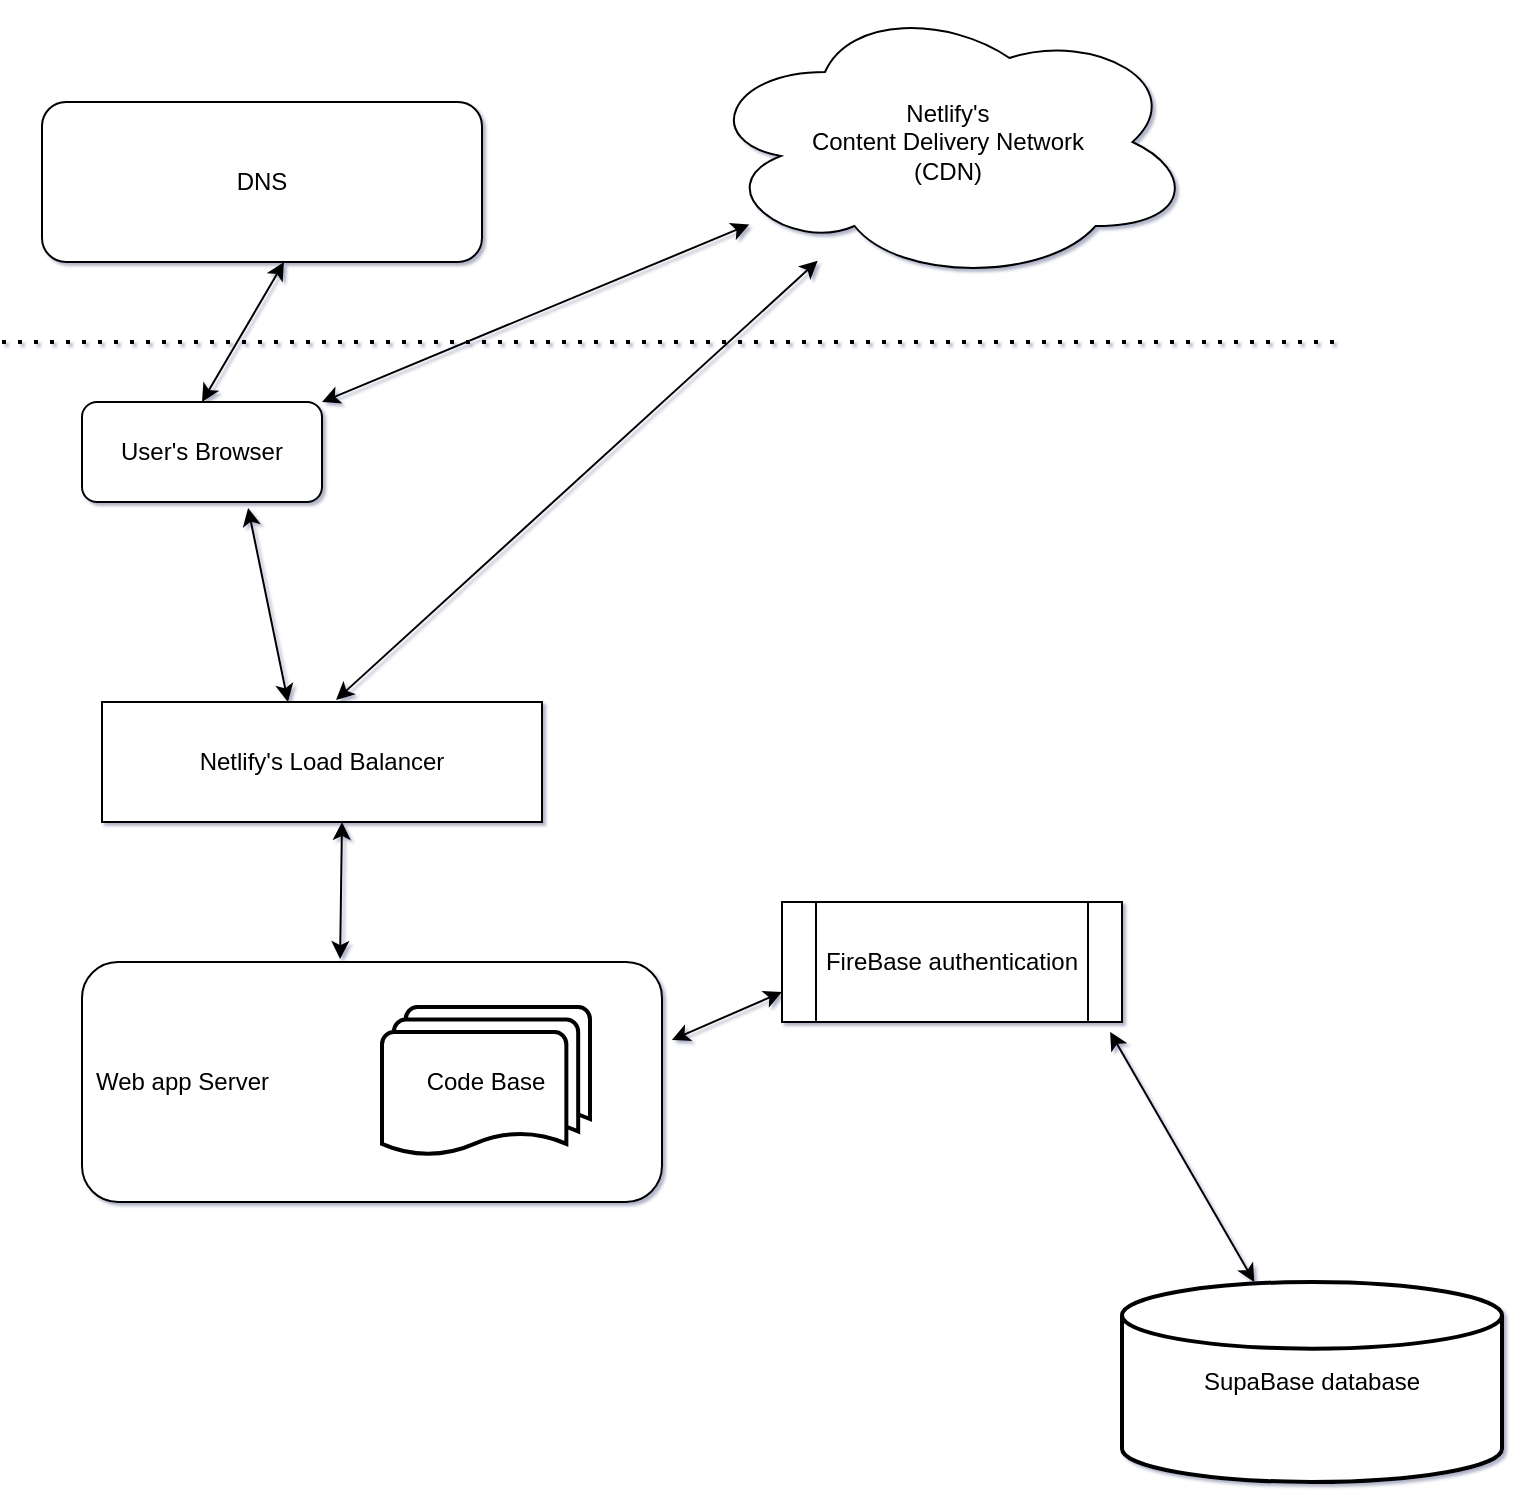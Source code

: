 <mxfile version="20.2.8" type="github"><diagram id="C5RBs43oDa-KdzZeNtuy" name="Page-1"><mxGraphModel dx="1609" dy="444" grid="1" gridSize="10" guides="1" tooltips="1" connect="1" arrows="1" fold="1" page="1" pageScale="1" pageWidth="827" pageHeight="1169" background="none" math="0" shadow="1"><root><mxCell id="WIyWlLk6GJQsqaUBKTNV-0"/><mxCell id="WIyWlLk6GJQsqaUBKTNV-1" parent="WIyWlLk6GJQsqaUBKTNV-0"/><mxCell id="jinOQmsPLog2vJnz8HPh-0" value="User's Browser" style="rounded=1;whiteSpace=wrap;html=1;" vertex="1" parent="WIyWlLk6GJQsqaUBKTNV-1"><mxGeometry x="40" y="250" width="120" height="50" as="geometry"/></mxCell><mxCell id="jinOQmsPLog2vJnz8HPh-2" value="DNS" style="rounded=1;whiteSpace=wrap;html=1;" vertex="1" parent="WIyWlLk6GJQsqaUBKTNV-1"><mxGeometry x="20" y="100" width="220" height="80" as="geometry"/></mxCell><mxCell id="jinOQmsPLog2vJnz8HPh-6" value="Netlify's &lt;br&gt;Content Delivery Network&lt;br&gt;(CDN)" style="ellipse;shape=cloud;whiteSpace=wrap;html=1;" vertex="1" parent="WIyWlLk6GJQsqaUBKTNV-1"><mxGeometry x="350" y="50" width="246" height="140" as="geometry"/></mxCell><mxCell id="jinOQmsPLog2vJnz8HPh-7" value="" style="endArrow=classic;startArrow=classic;html=1;rounded=0;exitX=1;exitY=0;exitDx=0;exitDy=0;" edge="1" parent="WIyWlLk6GJQsqaUBKTNV-1" source="jinOQmsPLog2vJnz8HPh-0" target="jinOQmsPLog2vJnz8HPh-6"><mxGeometry width="50" height="50" relative="1" as="geometry"><mxPoint x="370" y="240" as="sourcePoint"/><mxPoint x="410" y="190" as="targetPoint"/></mxGeometry></mxCell><mxCell id="jinOQmsPLog2vJnz8HPh-8" value="Netlify's Load Balancer" style="rounded=0;whiteSpace=wrap;html=1;" vertex="1" parent="WIyWlLk6GJQsqaUBKTNV-1"><mxGeometry x="50" y="400" width="220" height="60" as="geometry"/></mxCell><mxCell id="jinOQmsPLog2vJnz8HPh-13" value="" style="endArrow=classic;startArrow=classic;html=1;rounded=0;entryX=0.692;entryY=1.06;entryDx=0;entryDy=0;entryPerimeter=0;" edge="1" parent="WIyWlLk6GJQsqaUBKTNV-1" target="jinOQmsPLog2vJnz8HPh-0"><mxGeometry width="50" height="50" relative="1" as="geometry"><mxPoint x="143" y="400" as="sourcePoint"/><mxPoint x="130" y="340" as="targetPoint"/><Array as="points"/></mxGeometry></mxCell><mxCell id="jinOQmsPLog2vJnz8HPh-15" value="" style="endArrow=classic;startArrow=classic;html=1;rounded=0;exitX=0.532;exitY=-0.017;exitDx=0;exitDy=0;exitPerimeter=0;" edge="1" parent="WIyWlLk6GJQsqaUBKTNV-1" source="jinOQmsPLog2vJnz8HPh-8" target="jinOQmsPLog2vJnz8HPh-6"><mxGeometry width="50" height="50" relative="1" as="geometry"><mxPoint x="370" y="420" as="sourcePoint"/><mxPoint x="420" y="370" as="targetPoint"/></mxGeometry></mxCell><mxCell id="jinOQmsPLog2vJnz8HPh-16" value="Web app Server&amp;nbsp;" style="rounded=1;whiteSpace=wrap;html=1;align=left;spacingLeft=5;" vertex="1" parent="WIyWlLk6GJQsqaUBKTNV-1"><mxGeometry x="40" y="530" width="290" height="120" as="geometry"/></mxCell><mxCell id="jinOQmsPLog2vJnz8HPh-18" value="Code Base" style="strokeWidth=2;html=1;shape=mxgraph.flowchart.multi-document;whiteSpace=wrap;" vertex="1" parent="WIyWlLk6GJQsqaUBKTNV-1"><mxGeometry x="190" y="552.5" width="104" height="75" as="geometry"/></mxCell><mxCell id="jinOQmsPLog2vJnz8HPh-19" value="SupaBase database" style="strokeWidth=2;html=1;shape=mxgraph.flowchart.database;whiteSpace=wrap;" vertex="1" parent="WIyWlLk6GJQsqaUBKTNV-1"><mxGeometry x="560" y="690" width="190" height="100" as="geometry"/></mxCell><mxCell id="jinOQmsPLog2vJnz8HPh-20" value="" style="endArrow=classic;startArrow=classic;html=1;rounded=0;exitX=0.965;exitY=1.083;exitDx=0;exitDy=0;exitPerimeter=0;" edge="1" parent="WIyWlLk6GJQsqaUBKTNV-1" source="jinOQmsPLog2vJnz8HPh-21" target="jinOQmsPLog2vJnz8HPh-19"><mxGeometry width="50" height="50" relative="1" as="geometry"><mxPoint x="560" y="590" as="sourcePoint"/><mxPoint x="610" y="540" as="targetPoint"/><Array as="points"/></mxGeometry></mxCell><mxCell id="jinOQmsPLog2vJnz8HPh-21" value="FireBase authentication" style="shape=process;whiteSpace=wrap;html=1;backgroundOutline=1;" vertex="1" parent="WIyWlLk6GJQsqaUBKTNV-1"><mxGeometry x="390" y="500" width="170" height="60" as="geometry"/></mxCell><mxCell id="jinOQmsPLog2vJnz8HPh-22" value="" style="endArrow=classic;startArrow=classic;html=1;rounded=0;exitX=1.017;exitY=0.325;exitDx=0;exitDy=0;entryX=0;entryY=0.75;entryDx=0;entryDy=0;exitPerimeter=0;" edge="1" parent="WIyWlLk6GJQsqaUBKTNV-1" source="jinOQmsPLog2vJnz8HPh-16" target="jinOQmsPLog2vJnz8HPh-21"><mxGeometry width="50" height="50" relative="1" as="geometry"><mxPoint x="370" y="660" as="sourcePoint"/><mxPoint x="420" y="610" as="targetPoint"/></mxGeometry></mxCell><mxCell id="jinOQmsPLog2vJnz8HPh-23" value="" style="endArrow=classic;startArrow=classic;html=1;rounded=0;exitX=0.445;exitY=-0.012;exitDx=0;exitDy=0;exitPerimeter=0;" edge="1" parent="WIyWlLk6GJQsqaUBKTNV-1" source="jinOQmsPLog2vJnz8HPh-16"><mxGeometry width="50" height="50" relative="1" as="geometry"><mxPoint x="360" y="600" as="sourcePoint"/><mxPoint x="170" y="460" as="targetPoint"/></mxGeometry></mxCell><mxCell id="jinOQmsPLog2vJnz8HPh-24" value="" style="endArrow=none;dashed=1;html=1;dashPattern=1 3;strokeWidth=2;rounded=0;" edge="1" parent="WIyWlLk6GJQsqaUBKTNV-1"><mxGeometry width="50" height="50" relative="1" as="geometry"><mxPoint y="220" as="sourcePoint"/><mxPoint x="670" y="220" as="targetPoint"/></mxGeometry></mxCell><mxCell id="jinOQmsPLog2vJnz8HPh-27" value="" style="endArrow=classic;startArrow=classic;html=1;rounded=0;exitX=0.5;exitY=0;exitDx=0;exitDy=0;entryX=0.55;entryY=1;entryDx=0;entryDy=0;entryPerimeter=0;" edge="1" parent="WIyWlLk6GJQsqaUBKTNV-1" source="jinOQmsPLog2vJnz8HPh-0" target="jinOQmsPLog2vJnz8HPh-2"><mxGeometry width="50" height="50" relative="1" as="geometry"><mxPoint x="330" y="100" as="sourcePoint"/><mxPoint x="380" y="50" as="targetPoint"/></mxGeometry></mxCell></root></mxGraphModel></diagram></mxfile>